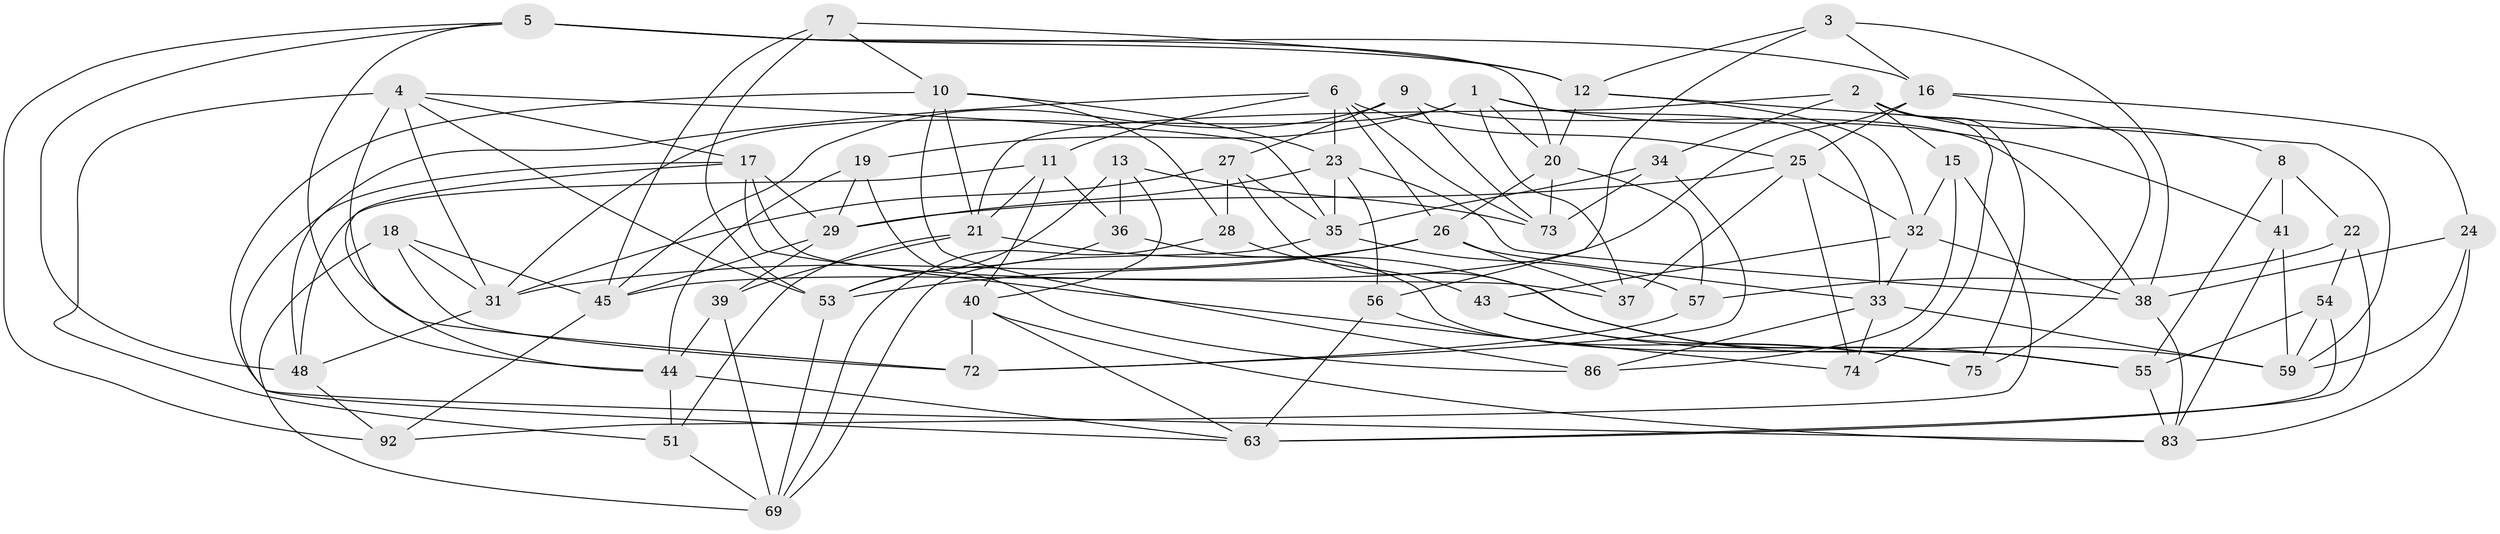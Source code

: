 // Generated by graph-tools (version 1.1) at 2025/24/03/03/25 07:24:26]
// undirected, 59 vertices, 149 edges
graph export_dot {
graph [start="1"]
  node [color=gray90,style=filled];
  1 [super="+14"];
  2 [super="+82"];
  3;
  4 [super="+65"];
  5 [super="+42"];
  6 [super="+50"];
  7;
  8;
  9 [super="+90"];
  10 [super="+77"];
  11 [super="+85"];
  12 [super="+30"];
  13;
  15;
  16 [super="+49"];
  17 [super="+52"];
  18;
  19;
  20 [super="+81"];
  21 [super="+62"];
  22;
  23 [super="+64"];
  24;
  25 [super="+93"];
  26 [super="+91"];
  27 [super="+89"];
  28;
  29 [super="+61"];
  31 [super="+66"];
  32 [super="+70"];
  33 [super="+60"];
  34;
  35 [super="+46"];
  36;
  37;
  38 [super="+76"];
  39;
  40 [super="+94"];
  41;
  43;
  44 [super="+47"];
  45 [super="+67"];
  48 [super="+88"];
  51;
  53 [super="+80"];
  54;
  55 [super="+58"];
  56;
  57;
  59 [super="+79"];
  63 [super="+68"];
  69 [super="+71"];
  72 [super="+87"];
  73 [super="+78"];
  74;
  75;
  83 [super="+84"];
  86;
  92;
  1 -- 33;
  1 -- 41;
  1 -- 20;
  1 -- 19;
  1 -- 37;
  1 -- 31;
  2 -- 74;
  2 -- 75;
  2 -- 15;
  2 -- 8;
  2 -- 34;
  2 -- 21;
  3 -- 38;
  3 -- 56;
  3 -- 16;
  3 -- 12;
  4 -- 51;
  4 -- 72;
  4 -- 53;
  4 -- 17;
  4 -- 35;
  4 -- 31;
  5 -- 92;
  5 -- 20;
  5 -- 48;
  5 -- 16;
  5 -- 12;
  5 -- 44;
  6 -- 26;
  6 -- 73;
  6 -- 11;
  6 -- 48;
  6 -- 25;
  6 -- 23;
  7 -- 45;
  7 -- 53;
  7 -- 10;
  7 -- 12;
  8 -- 22;
  8 -- 41;
  8 -- 55;
  9 -- 45;
  9 -- 73 [weight=2];
  9 -- 27 [weight=2];
  9 -- 38;
  10 -- 21;
  10 -- 28;
  10 -- 86;
  10 -- 23;
  10 -- 83;
  11 -- 36;
  11 -- 48 [weight=2];
  11 -- 40;
  11 -- 21;
  12 -- 20;
  12 -- 59;
  12 -- 32;
  13 -- 36;
  13 -- 40;
  13 -- 53;
  13 -- 73;
  15 -- 92;
  15 -- 86;
  15 -- 32;
  16 -- 75;
  16 -- 24;
  16 -- 25;
  16 -- 45;
  17 -- 74;
  17 -- 29;
  17 -- 37;
  17 -- 44;
  17 -- 63;
  18 -- 31;
  18 -- 69;
  18 -- 72;
  18 -- 45;
  19 -- 44;
  19 -- 86;
  19 -- 29;
  20 -- 57;
  20 -- 73;
  20 -- 26;
  21 -- 59;
  21 -- 39;
  21 -- 51;
  22 -- 54;
  22 -- 63;
  22 -- 57;
  23 -- 29;
  23 -- 56;
  23 -- 38;
  23 -- 35;
  24 -- 83;
  24 -- 59;
  24 -- 38;
  25 -- 29;
  25 -- 74;
  25 -- 32;
  25 -- 37;
  26 -- 33;
  26 -- 53;
  26 -- 37;
  26 -- 31;
  27 -- 28;
  27 -- 35;
  27 -- 55;
  27 -- 31;
  28 -- 43;
  28 -- 69;
  29 -- 45;
  29 -- 39;
  31 -- 48;
  32 -- 38;
  32 -- 43;
  32 -- 33;
  33 -- 74;
  33 -- 86;
  33 -- 59;
  34 -- 73;
  34 -- 35;
  34 -- 72;
  35 -- 57;
  35 -- 69;
  36 -- 55;
  36 -- 53;
  38 -- 83;
  39 -- 69;
  39 -- 44;
  40 -- 72 [weight=2];
  40 -- 63;
  40 -- 83;
  41 -- 83;
  41 -- 59;
  43 -- 75;
  43 -- 55;
  44 -- 51;
  44 -- 63;
  45 -- 92;
  48 -- 92;
  51 -- 69;
  53 -- 69;
  54 -- 63;
  54 -- 59;
  54 -- 55;
  55 -- 83;
  56 -- 63;
  56 -- 75;
  57 -- 72;
}
